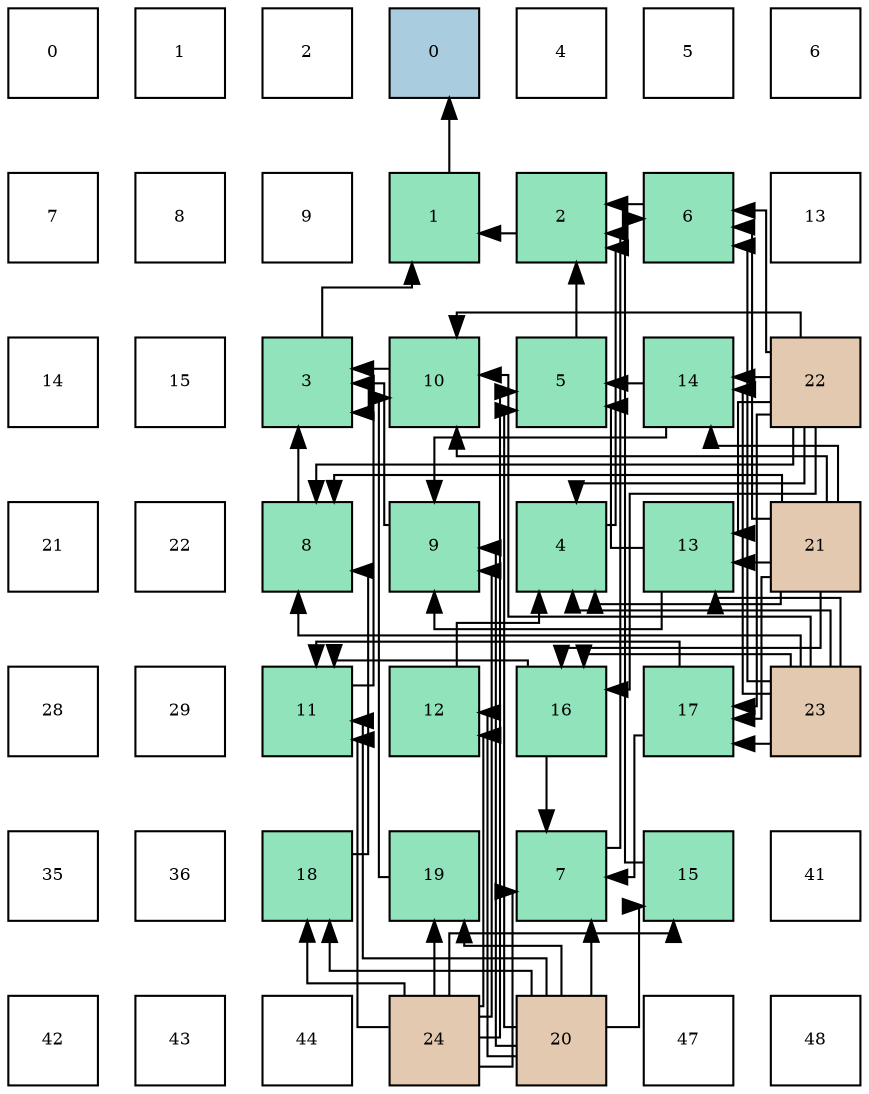 digraph layout{
 rankdir=TB;
 splines=ortho;
 node [style=filled shape=square fixedsize=true width=0.6];
0[label="0", fontsize=8, fillcolor="#ffffff"];
1[label="1", fontsize=8, fillcolor="#ffffff"];
2[label="2", fontsize=8, fillcolor="#ffffff"];
3[label="0", fontsize=8, fillcolor="#a9ccde"];
4[label="4", fontsize=8, fillcolor="#ffffff"];
5[label="5", fontsize=8, fillcolor="#ffffff"];
6[label="6", fontsize=8, fillcolor="#ffffff"];
7[label="7", fontsize=8, fillcolor="#ffffff"];
8[label="8", fontsize=8, fillcolor="#ffffff"];
9[label="9", fontsize=8, fillcolor="#ffffff"];
10[label="1", fontsize=8, fillcolor="#91e3bb"];
11[label="2", fontsize=8, fillcolor="#91e3bb"];
12[label="6", fontsize=8, fillcolor="#91e3bb"];
13[label="13", fontsize=8, fillcolor="#ffffff"];
14[label="14", fontsize=8, fillcolor="#ffffff"];
15[label="15", fontsize=8, fillcolor="#ffffff"];
16[label="3", fontsize=8, fillcolor="#91e3bb"];
17[label="10", fontsize=8, fillcolor="#91e3bb"];
18[label="5", fontsize=8, fillcolor="#91e3bb"];
19[label="14", fontsize=8, fillcolor="#91e3bb"];
20[label="22", fontsize=8, fillcolor="#e3c9af"];
21[label="21", fontsize=8, fillcolor="#ffffff"];
22[label="22", fontsize=8, fillcolor="#ffffff"];
23[label="8", fontsize=8, fillcolor="#91e3bb"];
24[label="9", fontsize=8, fillcolor="#91e3bb"];
25[label="4", fontsize=8, fillcolor="#91e3bb"];
26[label="13", fontsize=8, fillcolor="#91e3bb"];
27[label="21", fontsize=8, fillcolor="#e3c9af"];
28[label="28", fontsize=8, fillcolor="#ffffff"];
29[label="29", fontsize=8, fillcolor="#ffffff"];
30[label="11", fontsize=8, fillcolor="#91e3bb"];
31[label="12", fontsize=8, fillcolor="#91e3bb"];
32[label="16", fontsize=8, fillcolor="#91e3bb"];
33[label="17", fontsize=8, fillcolor="#91e3bb"];
34[label="23", fontsize=8, fillcolor="#e3c9af"];
35[label="35", fontsize=8, fillcolor="#ffffff"];
36[label="36", fontsize=8, fillcolor="#ffffff"];
37[label="18", fontsize=8, fillcolor="#91e3bb"];
38[label="19", fontsize=8, fillcolor="#91e3bb"];
39[label="7", fontsize=8, fillcolor="#91e3bb"];
40[label="15", fontsize=8, fillcolor="#91e3bb"];
41[label="41", fontsize=8, fillcolor="#ffffff"];
42[label="42", fontsize=8, fillcolor="#ffffff"];
43[label="43", fontsize=8, fillcolor="#ffffff"];
44[label="44", fontsize=8, fillcolor="#ffffff"];
45[label="24", fontsize=8, fillcolor="#e3c9af"];
46[label="20", fontsize=8, fillcolor="#e3c9af"];
47[label="47", fontsize=8, fillcolor="#ffffff"];
48[label="48", fontsize=8, fillcolor="#ffffff"];
edge [constraint=false, style=vis];10 -> 3;
11 -> 10;
16 -> 10;
25 -> 11;
18 -> 11;
12 -> 11;
39 -> 11;
23 -> 16;
24 -> 16;
17 -> 16;
30 -> 16;
31 -> 25;
27 -> 25;
20 -> 25;
34 -> 25;
26 -> 18;
19 -> 18;
46 -> 18;
45 -> 18;
40 -> 12;
27 -> 12;
20 -> 12;
34 -> 12;
32 -> 39;
33 -> 39;
46 -> 39;
45 -> 39;
37 -> 23;
27 -> 23;
20 -> 23;
34 -> 23;
26 -> 24;
19 -> 24;
46 -> 24;
45 -> 24;
38 -> 17;
27 -> 17;
20 -> 17;
34 -> 17;
32 -> 30;
33 -> 30;
46 -> 30;
45 -> 30;
46 -> 31;
45 -> 31;
27 -> 26;
20 -> 26;
34 -> 26;
27 -> 19;
20 -> 19;
34 -> 19;
46 -> 40;
45 -> 40;
27 -> 32;
20 -> 32;
34 -> 32;
27 -> 33;
20 -> 33;
34 -> 33;
46 -> 37;
45 -> 37;
46 -> 38;
45 -> 38;
edge [constraint=true, style=invis];
0 -> 7 -> 14 -> 21 -> 28 -> 35 -> 42;
1 -> 8 -> 15 -> 22 -> 29 -> 36 -> 43;
2 -> 9 -> 16 -> 23 -> 30 -> 37 -> 44;
3 -> 10 -> 17 -> 24 -> 31 -> 38 -> 45;
4 -> 11 -> 18 -> 25 -> 32 -> 39 -> 46;
5 -> 12 -> 19 -> 26 -> 33 -> 40 -> 47;
6 -> 13 -> 20 -> 27 -> 34 -> 41 -> 48;
rank = same {0 -> 1 -> 2 -> 3 -> 4 -> 5 -> 6};
rank = same {7 -> 8 -> 9 -> 10 -> 11 -> 12 -> 13};
rank = same {14 -> 15 -> 16 -> 17 -> 18 -> 19 -> 20};
rank = same {21 -> 22 -> 23 -> 24 -> 25 -> 26 -> 27};
rank = same {28 -> 29 -> 30 -> 31 -> 32 -> 33 -> 34};
rank = same {35 -> 36 -> 37 -> 38 -> 39 -> 40 -> 41};
rank = same {42 -> 43 -> 44 -> 45 -> 46 -> 47 -> 48};
}